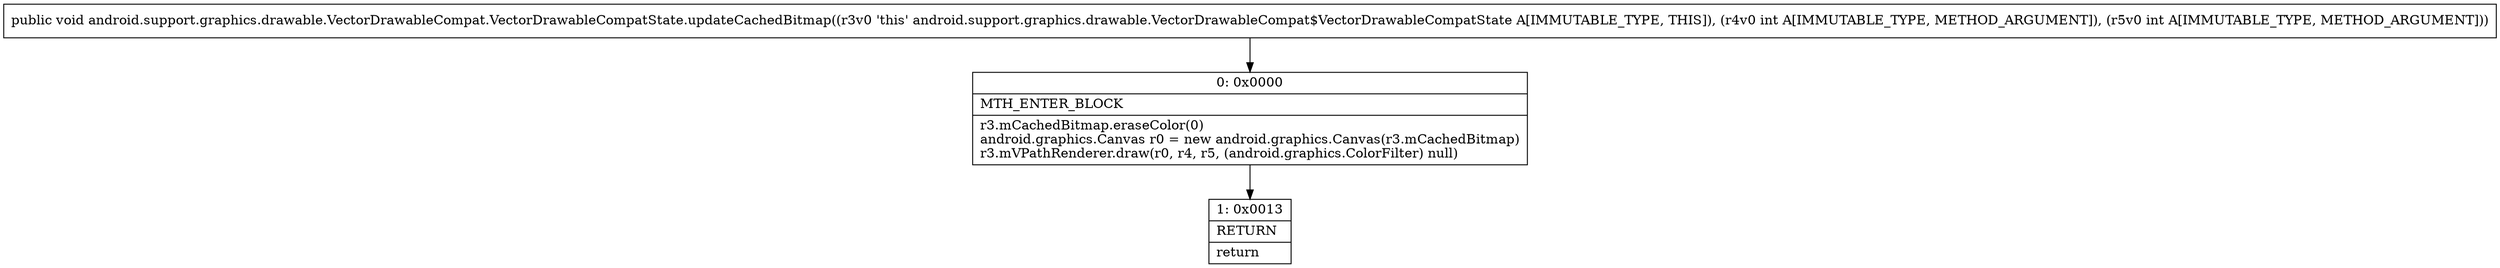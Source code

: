 digraph "CFG forandroid.support.graphics.drawable.VectorDrawableCompat.VectorDrawableCompatState.updateCachedBitmap(II)V" {
Node_0 [shape=record,label="{0\:\ 0x0000|MTH_ENTER_BLOCK\l|r3.mCachedBitmap.eraseColor(0)\landroid.graphics.Canvas r0 = new android.graphics.Canvas(r3.mCachedBitmap)\lr3.mVPathRenderer.draw(r0, r4, r5, (android.graphics.ColorFilter) null)\l}"];
Node_1 [shape=record,label="{1\:\ 0x0013|RETURN\l|return\l}"];
MethodNode[shape=record,label="{public void android.support.graphics.drawable.VectorDrawableCompat.VectorDrawableCompatState.updateCachedBitmap((r3v0 'this' android.support.graphics.drawable.VectorDrawableCompat$VectorDrawableCompatState A[IMMUTABLE_TYPE, THIS]), (r4v0 int A[IMMUTABLE_TYPE, METHOD_ARGUMENT]), (r5v0 int A[IMMUTABLE_TYPE, METHOD_ARGUMENT])) }"];
MethodNode -> Node_0;
Node_0 -> Node_1;
}

